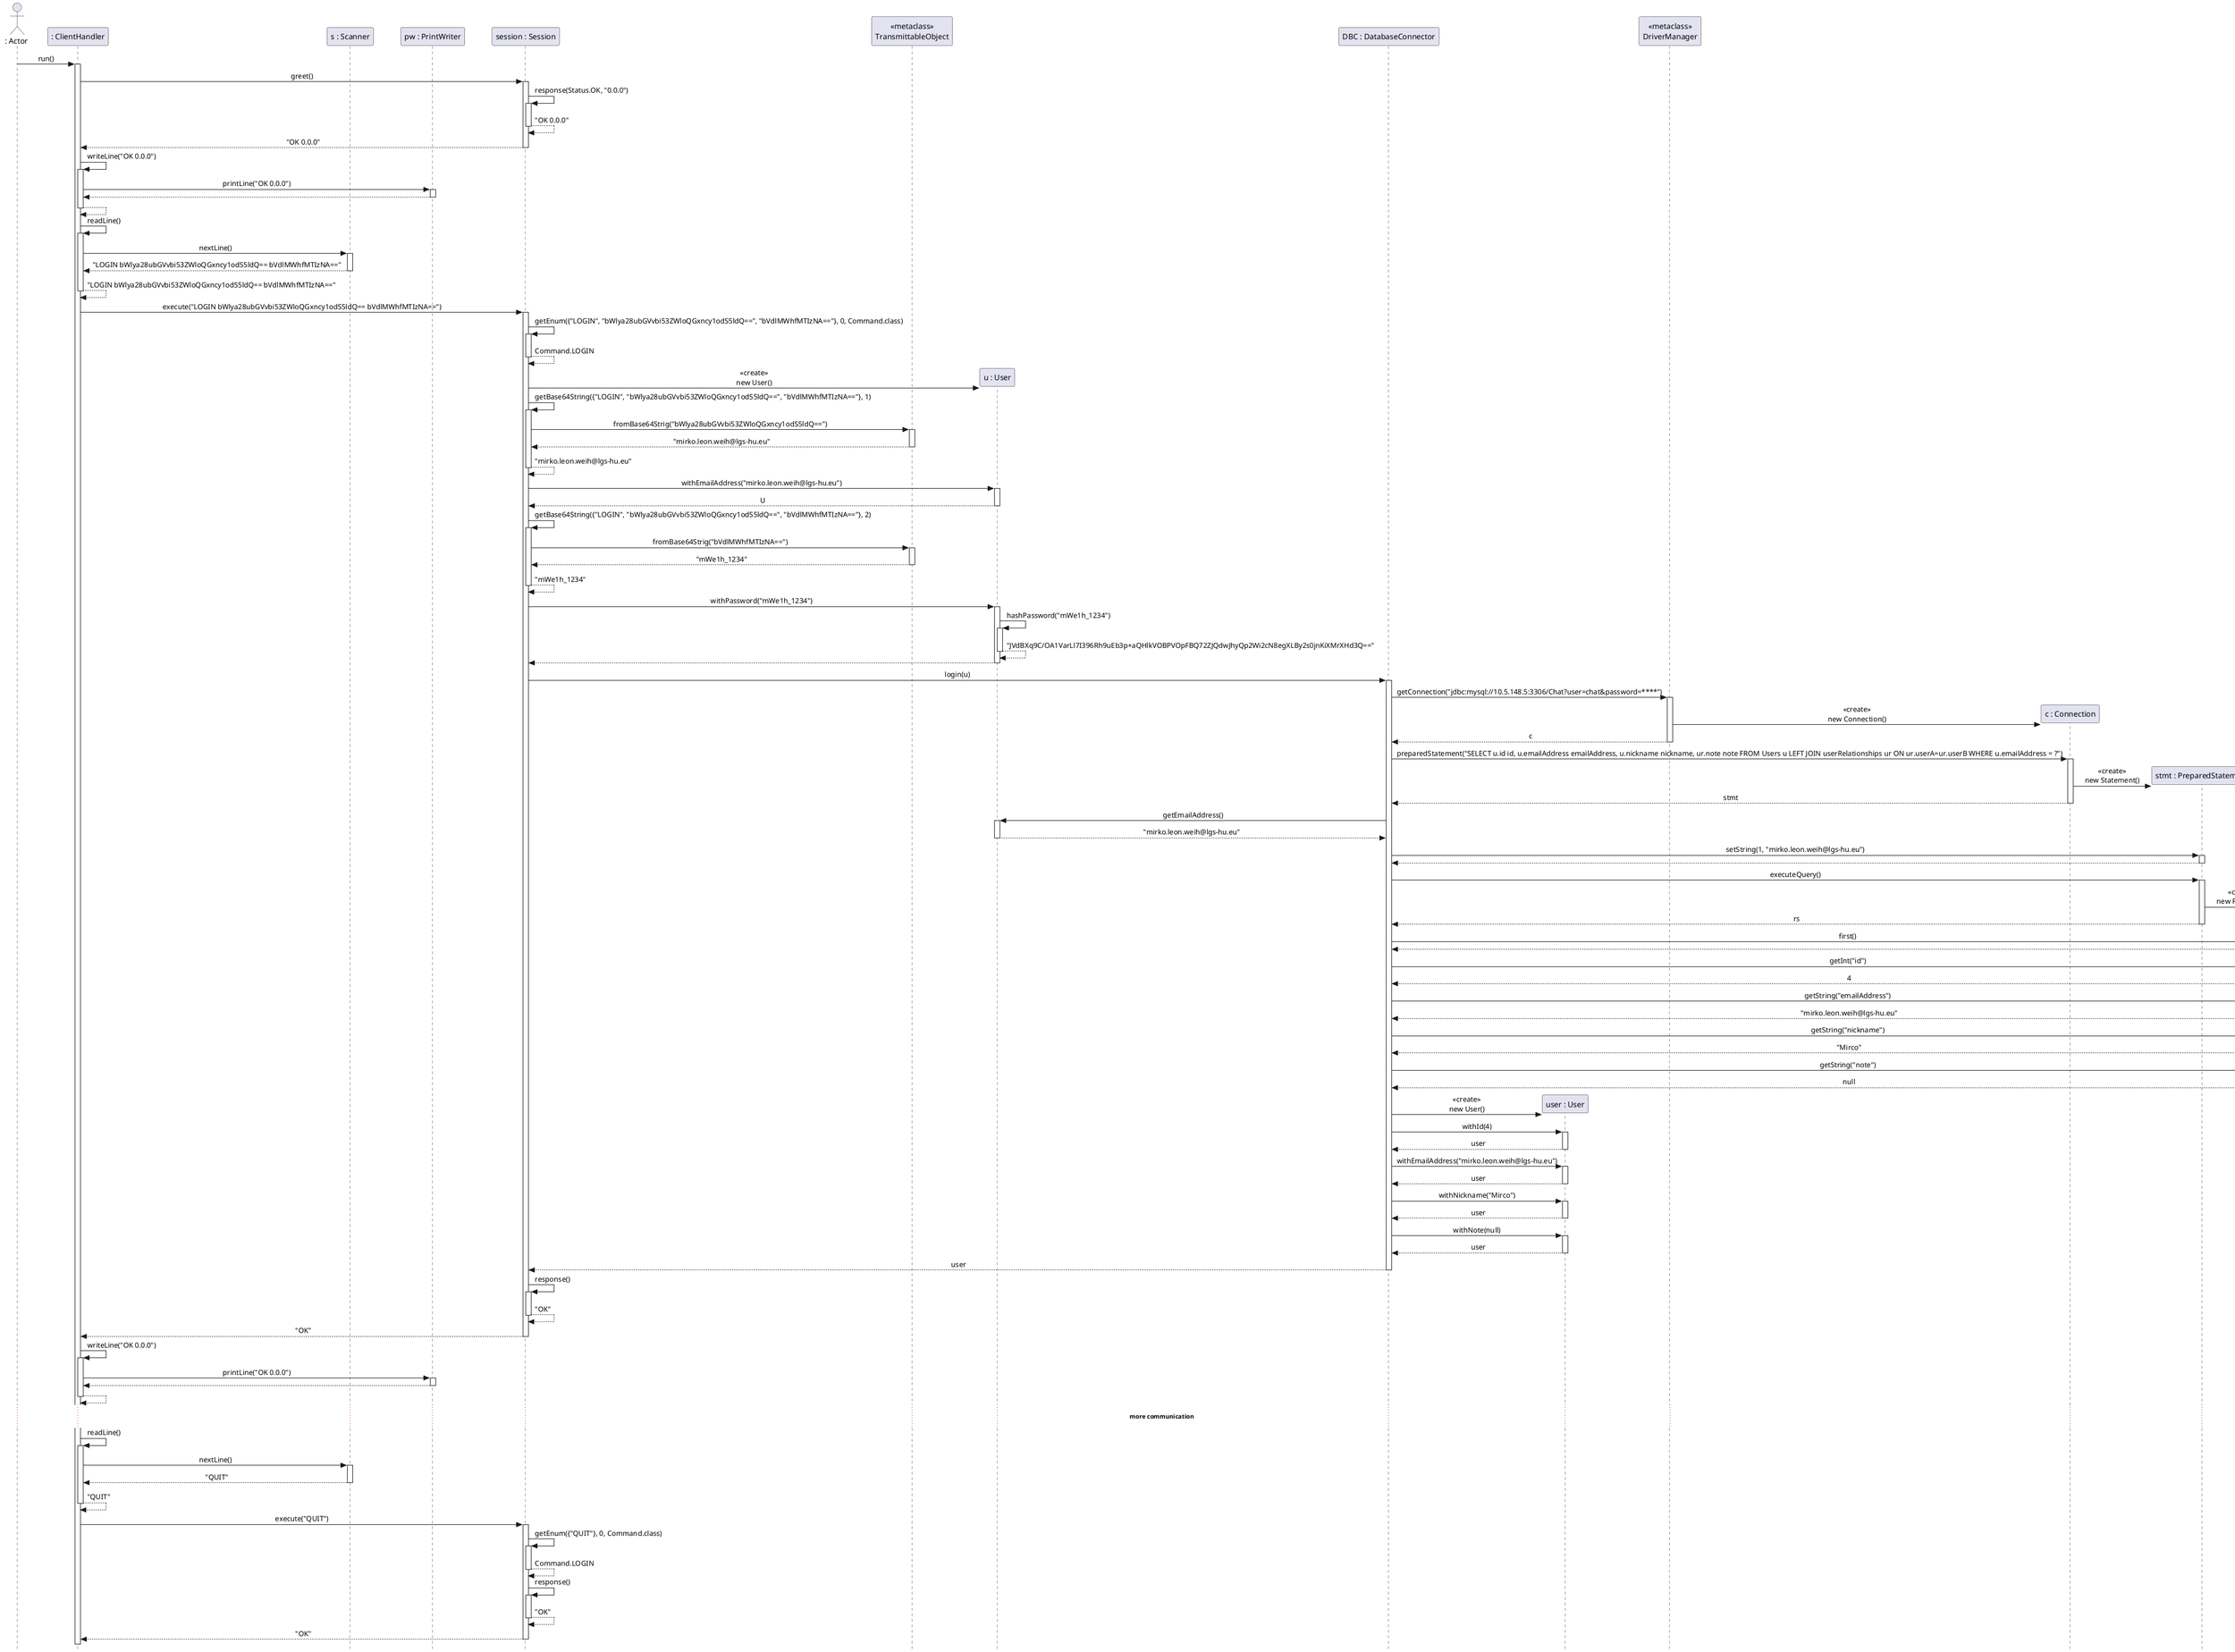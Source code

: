 @startuml sequence

skinparam {
    SequenceMessageAlignment center
    ParticipantPadding 20
    style strictuml
}

actor " : Actor" as A

participant ": ClientHandler" as CH
participant "s : Scanner" as S
participant "pw : PrintWriter" as PW
participant "session : Session" as SES
participant "<<metaclass>>\nTransmittableObject" as TRANSM
participant "u : User" as U
participant "DBC : DatabaseConnector" as DBC
participant "user : User" as USER
participant "<<metaclass>>\nDriverManager" as DRVRMNGR
participant "c : Connection" as CONN
participant "stmt : PreparedStatement" as STMT
participant "rs : ResultSet" as RS

A -> CH ++ : run()

    CH -> SES ++ : greet()
        SES -> SES ++ : response(Status.OK, "0.0.0")
            ' omitted
        return "OK 0.0.0"
    return "OK 0.0.0"

    CH -> CH ++ : writeLine("OK 0.0.0")
        CH -> PW ++ : printLine("OK 0.0.0")
        return
    return

    CH -> CH ++ : readLine()
        CH -> S ++ : nextLine()
        return "LOGIN bWlya28ubGVvbi53ZWloQGxncy1odS5ldQ== bVdlMWhfMTIzNA=="
    return "LOGIN bWlya28ubGVvbi53ZWloQGxncy1odS5ldQ== bVdlMWhfMTIzNA=="

    CH -> SES ++ : execute("LOGIN bWlya28ubGVvbi53ZWloQGxncy1odS5ldQ== bVdlMWhfMTIzNA==")

        SES -> SES ++ : getEnum({"LOGIN", "bWlya28ubGVvbi53ZWloQGxncy1odS5ldQ==", "bVdlMWhfMTIzNA=="}, 0, Command.class)
            ' omitted
        return Command.LOGIN

        SES -> U ** : <<create>>\nnew User()

        SES -> SES ++ : getBase64String({"LOGIN", "bWlya28ubGVvbi53ZWloQGxncy1odS5ldQ==", "bVdlMWhfMTIzNA=="}, 1)
            SES -> TRANSM ++ : fromBase64Strig("bWlya28ubGVvbi53ZWloQGxncy1odS5ldQ==")
                ' omitted
            return "mirko.leon.weih@lgs-hu.eu"
        return "mirko.leon.weih@lgs-hu.eu"

        SES -> U ++ : withEmailAddress("mirko.leon.weih@lgs-hu.eu")
            ' omitted
        return U

        SES -> SES ++ : getBase64String({"LOGIN", "bWlya28ubGVvbi53ZWloQGxncy1odS5ldQ==", "bVdlMWhfMTIzNA=="}, 2)
            SES -> TRANSM ++ : fromBase64Strig("bVdlMWhfMTIzNA==")
                ' omitted
            return "mWe1h_1234"
        return "mWe1h_1234"

        SES -> U ++ : withPassword("mWe1h_1234")
            U -> U ++ : hashPassword("mWe1h_1234")
            return "JVdBXq9C/OA1VarLl7I396Rh9uEb3p+aQHlkVOBPVOpFBQ72ZJQdwJhyQp2Wi2cN8egXLBy2s0jnKiXMrXHd3Q=="
        return

        SES -> DBC ++ : login(u)

            DBC -> DRVRMNGR ++ : getConnection("jdbc:mysql://10.5.148.5:3306/Chat?user=chat&password=****")
                ' omitted
                DRVRMNGR -> CONN ** : <<create>>\nnew Connection()
            return c

            DBC -> CONN ++ : preparedStatement("SELECT u.id id, u.emailAddress emailAddress, u.nickname nickname, ur.note note FROM Users u LEFT JOIN userRelationships ur ON ur.userA=ur.userB WHERE u.emailAddress = ?")
                ' omitted
                CONN -> STMT ** : <<create>>\nnew Statement()
            return stmt

            DBC -> U ++ : getEmailAddress()
            return "mirko.leon.weih@lgs-hu.eu"

            DBC -> STMT ++ : setString(1, "mirko.leon.weih@lgs-hu.eu")
            return

            DBC -> STMT ++ : executeQuery()
                ' omitted
                STMT -> RS ** : <<create>>\nnew ResultSet()
            return rs

            DBC -> RS ++ : first()
            return

            DBC -> RS ++ : getInt("id")
            return 4

            DBC -> RS ++ : getString("emailAddress")
            return "mirko.leon.weih@lgs-hu.eu"

            DBC -> RS ++ : getString("nickname")
            return "Mirco"

            DBC -> RS ++ : getString("note")
            return null

            DBC -> USER ** : <<create>>\nnew User()

            DBC -> USER ++ : withId(4)
            return user

            DBC -> USER ++ : withEmailAddress("mirko.leon.weih@lgs-hu.eu")
            return user

            DBC -> USER ++ : withNickname("Mirco")
            return user

            DBC -> USER ++ : withNote(null)
            return user

        return user

        SES -> SES ++ : response()
            ' omitted
        return "OK"

    return "OK"

    CH -> CH ++ : writeLine("OK 0.0.0")
        CH -> PW ++ : printLine("OK 0.0.0")
        return
    return

    ... <b>more communication ...

    CH -> CH ++ : readLine()
        CH -> S ++ : nextLine()
        return "QUIT"
    return "QUIT"

    CH -> SES ++ : execute("QUIT")

        SES -> SES ++ : getEnum({"QUIT"}, 0, Command.class)
            ' omitted
        return Command.LOGIN

        SES -> SES ++ : response()
            ' omitted
        return "OK"

    return "OK"
' do not return here since this is a thread (?)

@enduml

' Static class -> https://www.informit.com/articles/article.aspx?p=360441&seqNum=5
